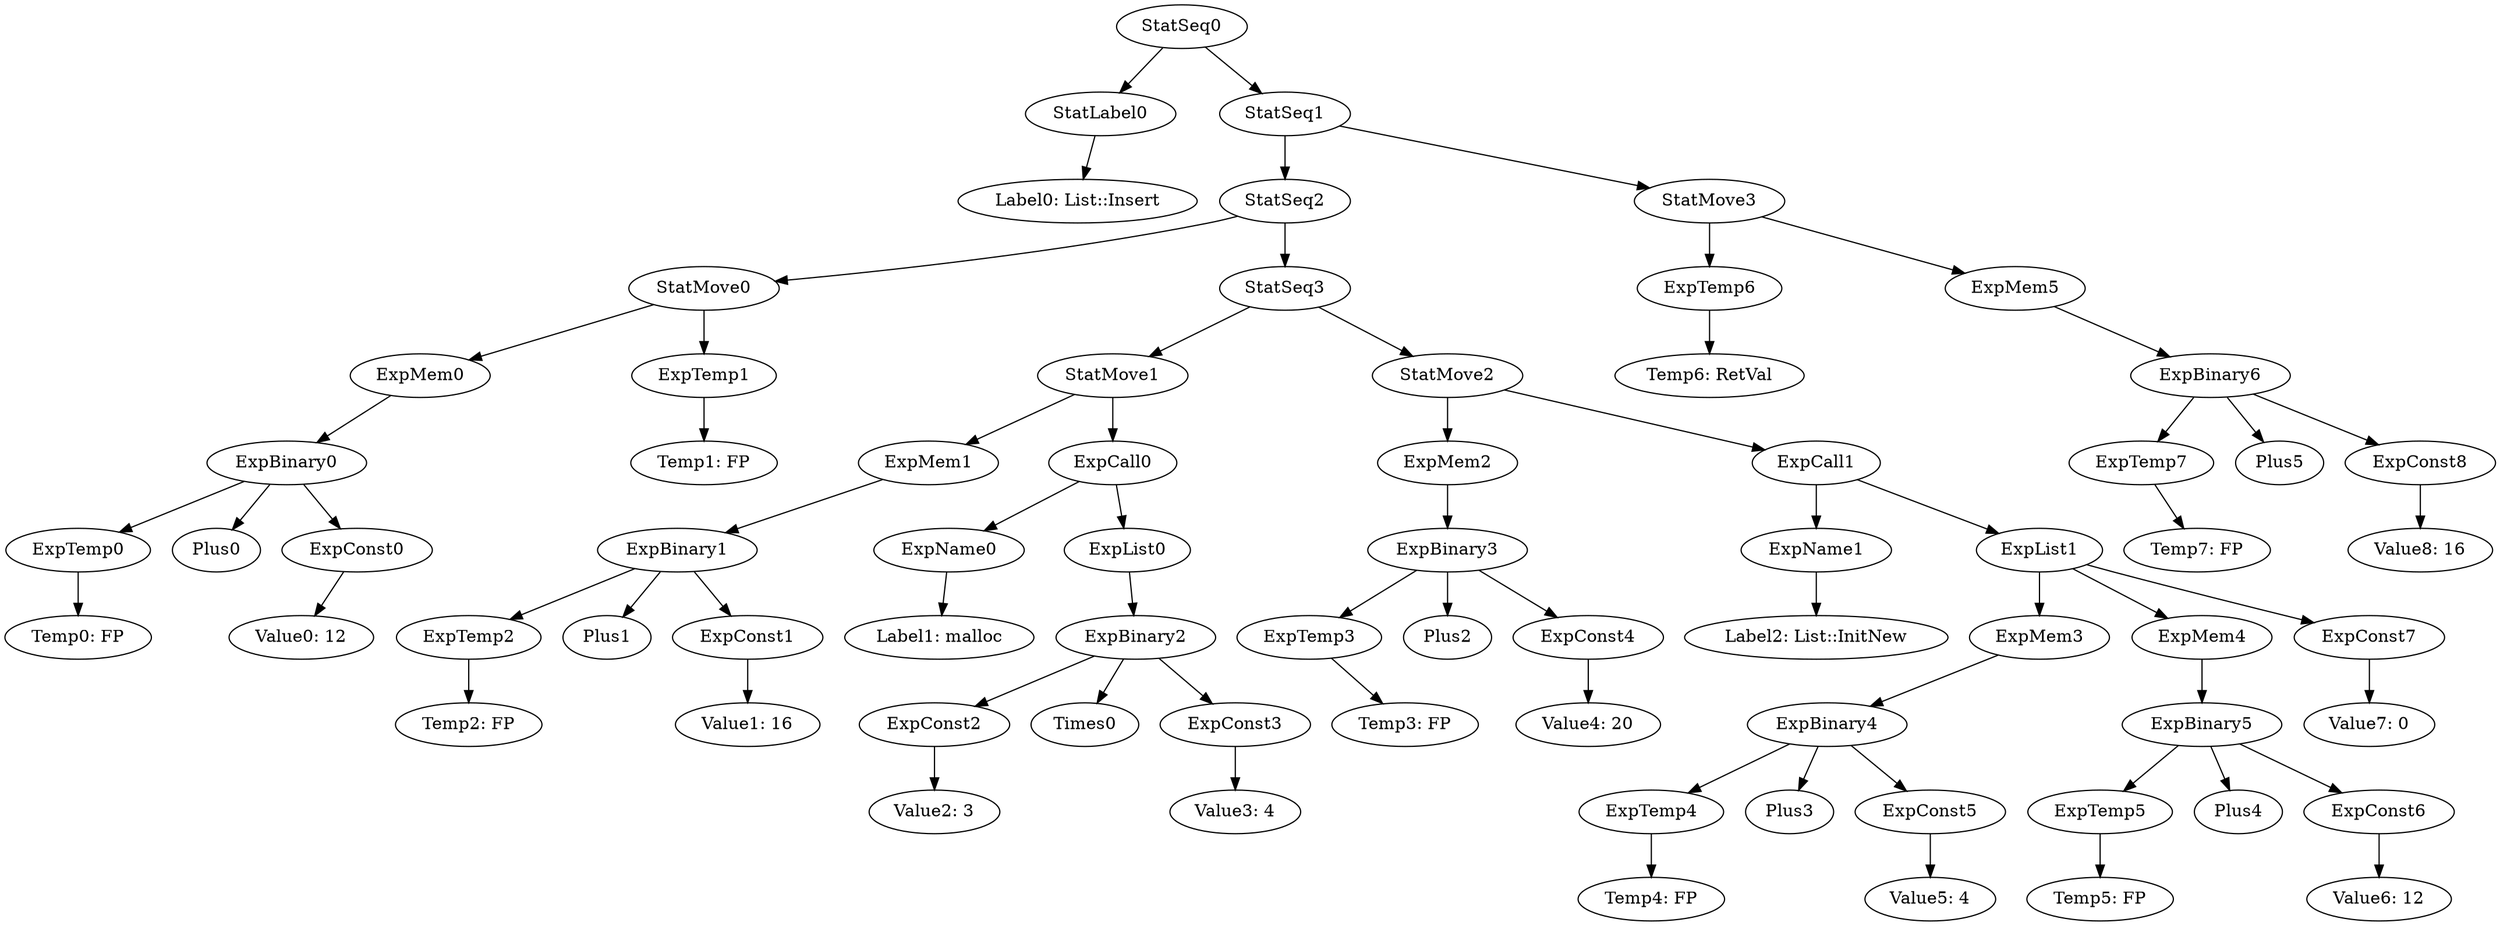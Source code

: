digraph {
	ordering = out;
	ExpConst8 -> "Value8: 16";
	StatMove3 -> ExpTemp6;
	StatMove3 -> ExpMem5;
	ExpTemp6 -> "Temp6: RetVal";
	ExpBinary5 -> ExpTemp5;
	ExpBinary5 -> Plus4;
	ExpBinary5 -> ExpConst6;
	ExpMem3 -> ExpBinary4;
	ExpBinary4 -> ExpTemp4;
	ExpBinary4 -> Plus3;
	ExpBinary4 -> ExpConst5;
	ExpTemp7 -> "Temp7: FP";
	ExpTemp4 -> "Temp4: FP";
	ExpCall1 -> ExpName1;
	ExpCall1 -> ExpList1;
	ExpName1 -> "Label2: List::InitNew";
	StatMove2 -> ExpMem2;
	StatMove2 -> ExpCall1;
	ExpConst4 -> "Value4: 20";
	ExpConst5 -> "Value5: 4";
	ExpBinary3 -> ExpTemp3;
	ExpBinary3 -> Plus2;
	ExpBinary3 -> ExpConst4;
	ExpConst6 -> "Value6: 12";
	StatSeq2 -> StatMove0;
	StatSeq2 -> StatSeq3;
	ExpBinary6 -> ExpTemp7;
	ExpBinary6 -> Plus5;
	ExpBinary6 -> ExpConst8;
	ExpList1 -> ExpMem3;
	ExpList1 -> ExpMem4;
	ExpList1 -> ExpConst7;
	ExpMem0 -> ExpBinary0;
	ExpBinary1 -> ExpTemp2;
	ExpBinary1 -> Plus1;
	ExpBinary1 -> ExpConst1;
	ExpTemp2 -> "Temp2: FP";
	ExpConst0 -> "Value0: 12";
	ExpMem1 -> ExpBinary1;
	StatLabel0 -> "Label0: List::Insert";
	ExpTemp5 -> "Temp5: FP";
	ExpTemp1 -> "Temp1: FP";
	StatSeq0 -> StatLabel0;
	StatSeq0 -> StatSeq1;
	ExpTemp3 -> "Temp3: FP";
	ExpTemp0 -> "Temp0: FP";
	StatMove0 -> ExpMem0;
	StatMove0 -> ExpTemp1;
	StatSeq3 -> StatMove1;
	StatSeq3 -> StatMove2;
	ExpMem4 -> ExpBinary5;
	ExpBinary0 -> ExpTemp0;
	ExpBinary0 -> Plus0;
	ExpBinary0 -> ExpConst0;
	StatSeq1 -> StatSeq2;
	StatSeq1 -> StatMove3;
	ExpConst1 -> "Value1: 16";
	ExpMem5 -> ExpBinary6;
	StatMove1 -> ExpMem1;
	StatMove1 -> ExpCall0;
	ExpName0 -> "Label1: malloc";
	ExpMem2 -> ExpBinary3;
	ExpCall0 -> ExpName0;
	ExpCall0 -> ExpList0;
	ExpBinary2 -> ExpConst2;
	ExpBinary2 -> Times0;
	ExpBinary2 -> ExpConst3;
	ExpConst2 -> "Value2: 3";
	ExpConst7 -> "Value7: 0";
	ExpConst3 -> "Value3: 4";
	ExpList0 -> ExpBinary2;
}

